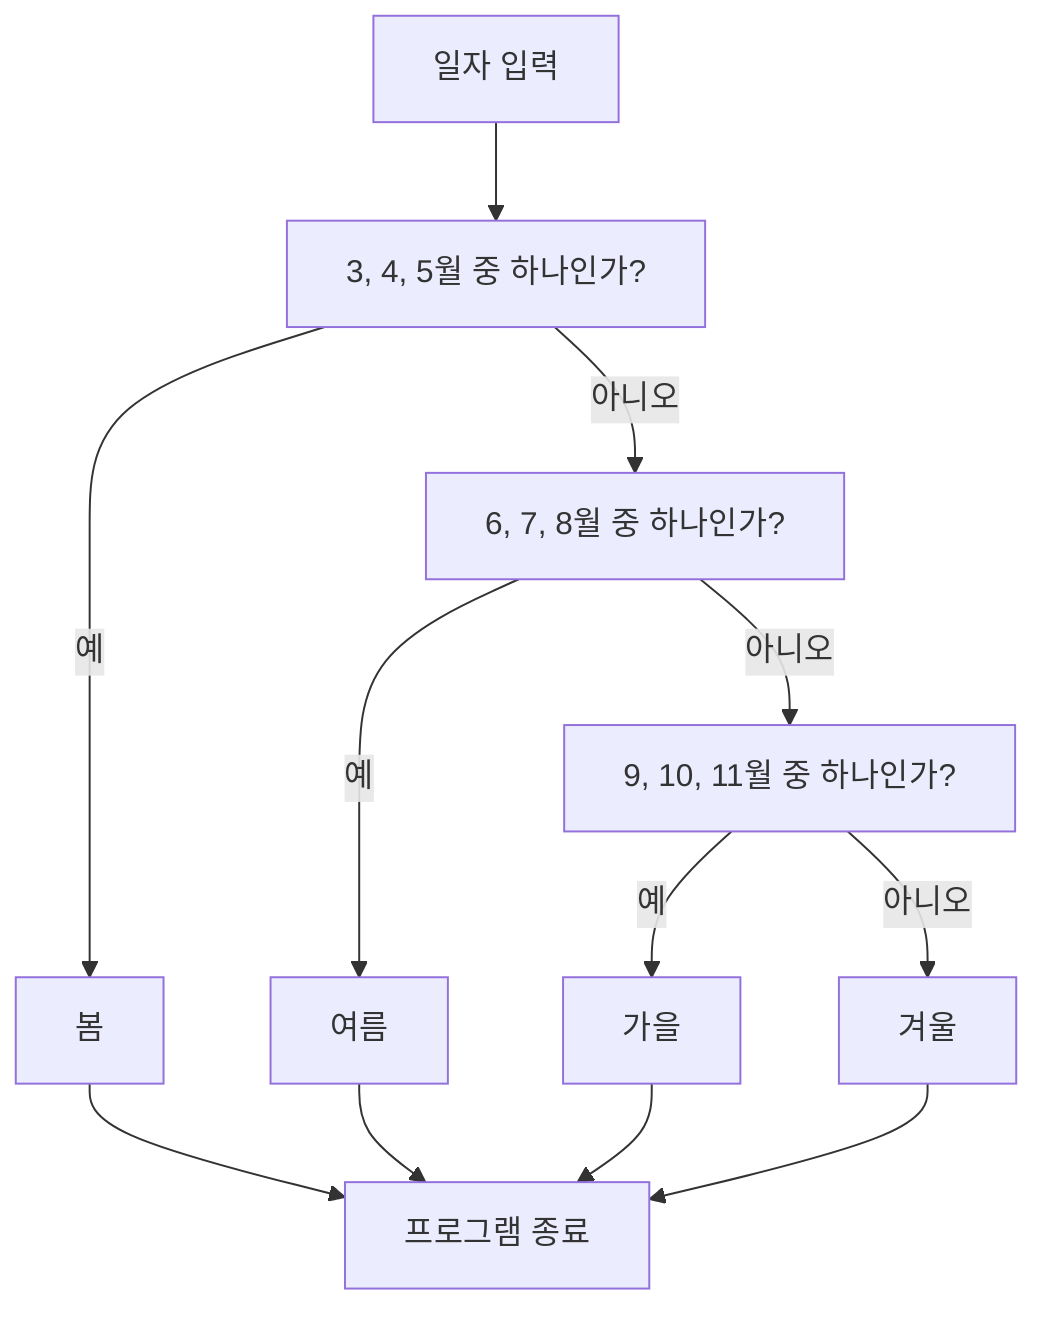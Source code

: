 graph TD
    B[일자 입력]
    B --> C[3, 4, 5월 중 하나인가?]
    C -->|예| D[봄]
    C -->|아니오| E[6, 7, 8월 중 하나인가?]
    E -->|예| F[여름]
    E -->|아니오| G[9, 10, 11월 중 하나인가?]
    G -->|예| H[가을]
    G -->|아니오| I[겨울]
    D --> J[프로그램 종료]
    F --> J
    H --> J
    I --> J